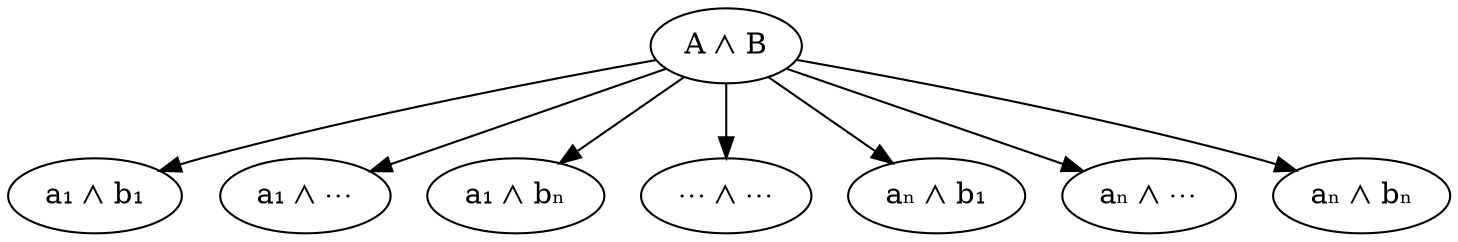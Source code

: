digraph {
    AndAB[label="A ⋀ B"]

    AndA1B1[label="a₁ ⋀ b₁" class="value"]
    AndA1BE[label="a₁ ⋀ ⋯" class="value"]
    AndA1BN[label="a₁ ⋀ bₙ" class="value"]

    AndAEBE[label="⋯ ⋀ ⋯" class="value"]

    AndANB1[label="aₙ ⋀ b₁" class="value"]
    AndANBE[label="aₙ ⋀ ⋯" class="value"]
    AndANBN[label="aₙ ⋀ bₙ" class="value"]

    AndAB -> AndA1B1, AndA1BE, AndA1BN

    AndAB -> AndAEBE

    AndAB -> AndANB1, AndANBE, AndANBN

}
